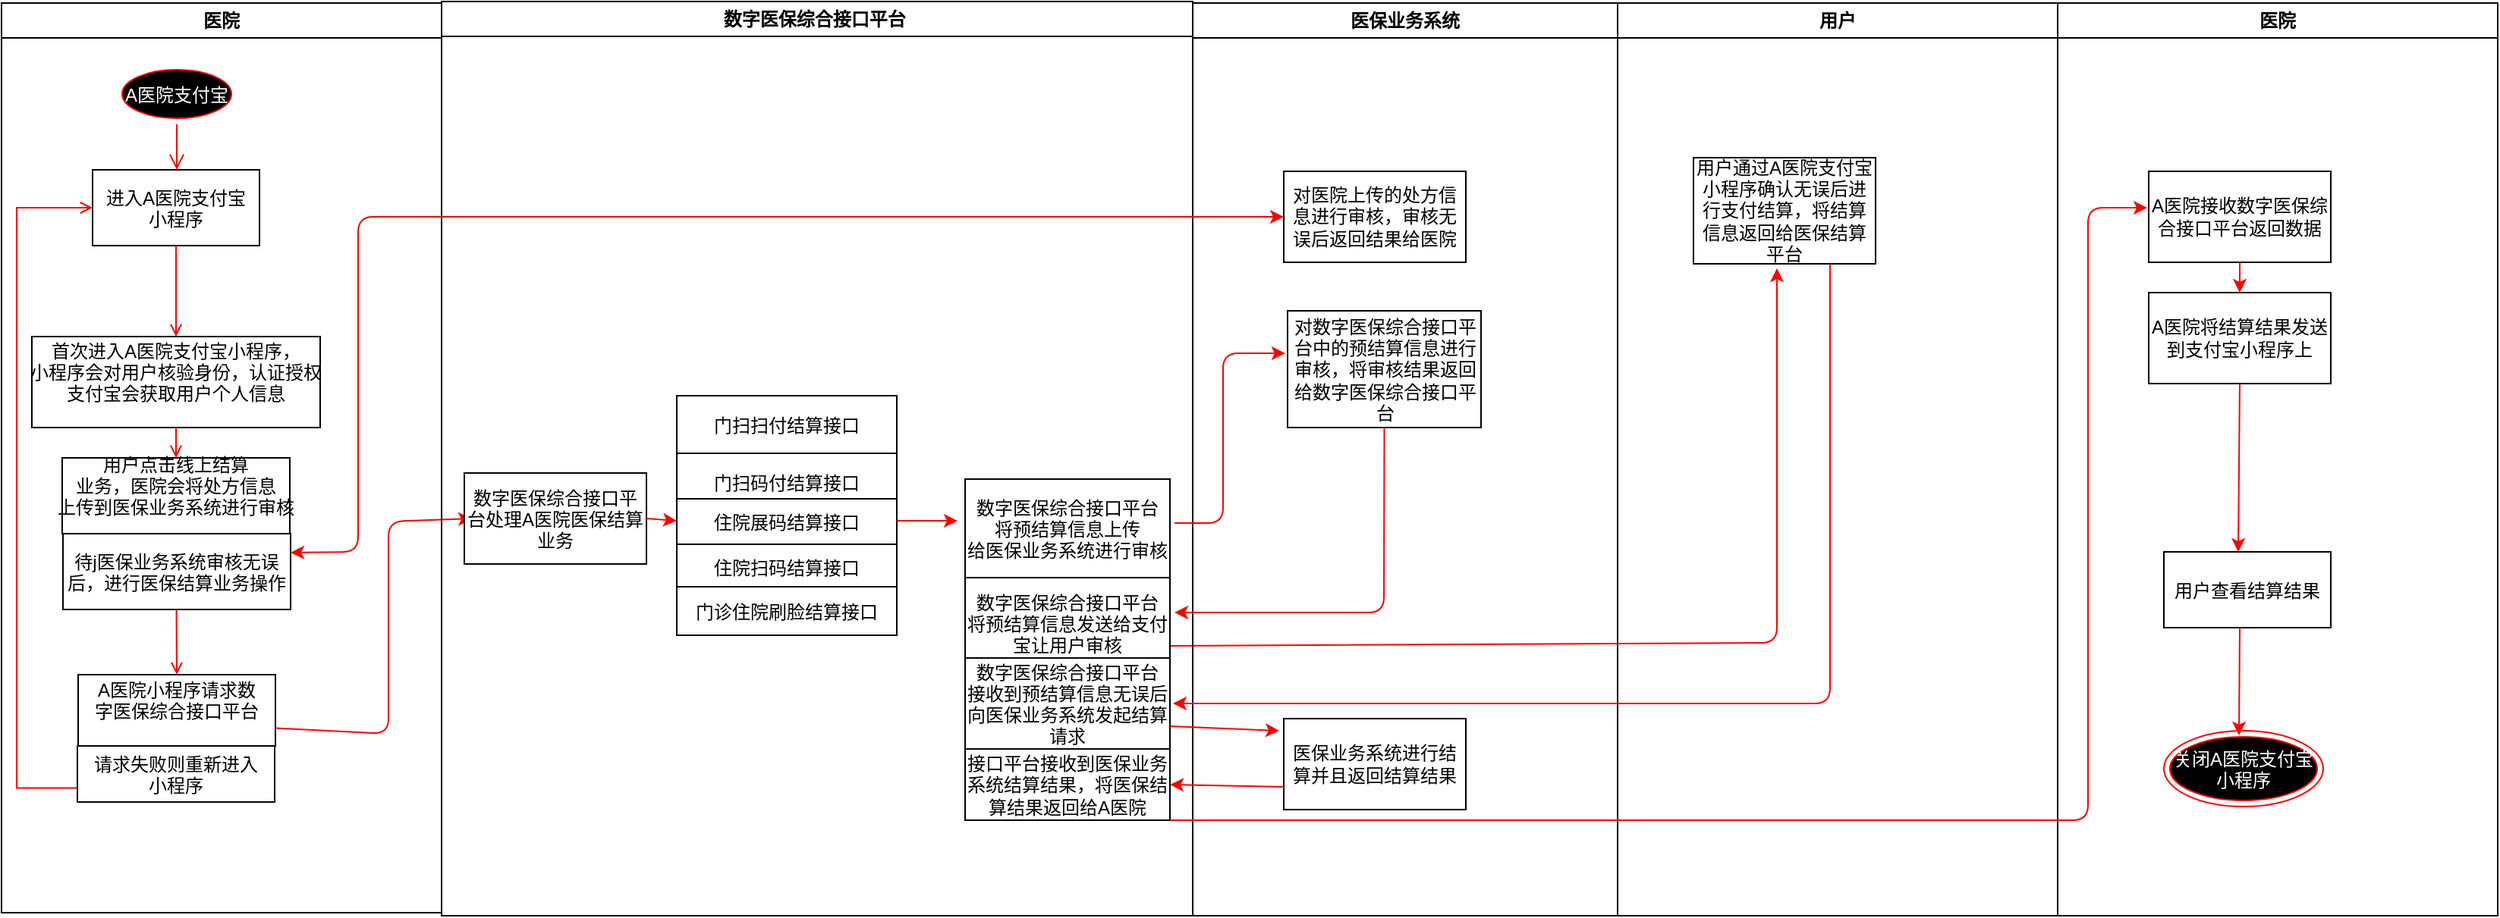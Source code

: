<mxfile version="13.11.0" type="github">
  <diagram name="Page-1" id="e7e014a7-5840-1c2e-5031-d8a46d1fe8dd">
    <mxGraphModel dx="1422" dy="762" grid="1" gridSize="10" guides="1" tooltips="1" connect="1" arrows="1" fold="1" page="1" pageScale="1" pageWidth="1169" pageHeight="826" background="#ffffff" math="0" shadow="0">
      <root>
        <mxCell id="0" />
        <mxCell id="1" parent="0" />
        <mxCell id="2" value="医院" style="swimlane;whiteSpace=wrap;startSize=23;" parent="1" vertex="1">
          <mxGeometry x="175" y="128" width="290" height="600" as="geometry" />
        </mxCell>
        <mxCell id="5" value="A医院支付宝" style="ellipse;shape=startState;fillColor=#000000;strokeColor=#ff0000;fontColor=#FFFFFF;" parent="2" vertex="1">
          <mxGeometry x="75.5" y="40" width="80" height="40" as="geometry" />
        </mxCell>
        <mxCell id="6" value="" style="edgeStyle=elbowEdgeStyle;elbow=horizontal;verticalAlign=bottom;endArrow=open;endSize=8;strokeColor=#FF0000;endFill=1;rounded=0" parent="2" source="5" target="7" edge="1">
          <mxGeometry x="100" y="40" as="geometry">
            <mxPoint x="115" y="110" as="targetPoint" />
          </mxGeometry>
        </mxCell>
        <mxCell id="7" value="进入A医院支付宝&#xa;小程序" style="" parent="2" vertex="1">
          <mxGeometry x="60" y="110" width="110" height="50" as="geometry" />
        </mxCell>
        <mxCell id="8" value="首次进入A医院支付宝小程序，&#xa;小程序会对用户核验身份，认证授权&#xa;支付宝会获取用户个人信息&#xa;" style="" parent="2" vertex="1">
          <mxGeometry x="20" y="220" width="190" height="60" as="geometry" />
        </mxCell>
        <mxCell id="9" value="" style="endArrow=open;strokeColor=#FF0000;endFill=1;rounded=0" parent="2" source="7" target="8" edge="1">
          <mxGeometry relative="1" as="geometry" />
        </mxCell>
        <mxCell id="10" value="A医院小程序请求数&#xa;字医保综合接口平台&#xa;" style="" parent="2" vertex="1">
          <mxGeometry x="50.5" y="443" width="130" height="47" as="geometry" />
        </mxCell>
        <mxCell id="11" value="" style="endArrow=open;strokeColor=#FF0000;endFill=1;rounded=0;entryX=0.5;entryY=0;entryDx=0;entryDy=0;" parent="2" source="8" target="JvweXrn4YNAcpIMkQRCn-87" edge="1">
          <mxGeometry relative="1" as="geometry" />
        </mxCell>
        <mxCell id="12" value="" style="edgeStyle=elbowEdgeStyle;elbow=horizontal;strokeColor=#FF0000;endArrow=open;endFill=1;rounded=0;exitX=0;exitY=0.75;exitDx=0;exitDy=0;" parent="2" source="JvweXrn4YNAcpIMkQRCn-44" target="7" edge="1">
          <mxGeometry width="100" height="100" relative="1" as="geometry">
            <mxPoint x="25" y="470" as="sourcePoint" />
            <mxPoint x="260" y="190" as="targetPoint" />
            <Array as="points">
              <mxPoint x="10" y="460" />
              <mxPoint x="10" y="323" />
              <mxPoint x="36" y="362" />
              <mxPoint x="36" y="352" />
              <mxPoint x="30" y="362" />
              <mxPoint x="30" y="250" />
            </Array>
          </mxGeometry>
        </mxCell>
        <mxCell id="JvweXrn4YNAcpIMkQRCn-44" value="请求失败则重新进入&#xa;小程序" style="" vertex="1" parent="2">
          <mxGeometry x="50" y="490" width="130" height="37" as="geometry" />
        </mxCell>
        <mxCell id="JvweXrn4YNAcpIMkQRCn-87" value="用户点击线上结算&#xa;业务，医院会将处方信息&#xa;上传到医保业务系统进行审核&#xa;" style="" vertex="1" parent="2">
          <mxGeometry x="40" y="300" width="150" height="50" as="geometry" />
        </mxCell>
        <mxCell id="JvweXrn4YNAcpIMkQRCn-94" value="" style="endArrow=open;strokeColor=#FF0000;endFill=1;rounded=0;entryX=0.5;entryY=0;entryDx=0;entryDy=0;exitX=0.5;exitY=1;exitDx=0;exitDy=0;" edge="1" parent="2" source="JvweXrn4YNAcpIMkQRCn-87" target="10">
          <mxGeometry relative="1" as="geometry">
            <mxPoint x="128" y="362" as="sourcePoint" />
            <mxPoint x="125" y="322" as="targetPoint" />
            <Array as="points" />
          </mxGeometry>
        </mxCell>
        <mxCell id="JvweXrn4YNAcpIMkQRCn-97" value="" style="endArrow=classic;html=1;strokeColor=#FF0000;fontColor=#FFFFFF;exitX=1;exitY=0.75;exitDx=0;exitDy=0;" edge="1" parent="2" source="10">
          <mxGeometry width="50" height="50" relative="1" as="geometry">
            <mxPoint x="180.5" y="430" as="sourcePoint" />
            <mxPoint x="310" y="340" as="targetPoint" />
            <Array as="points">
              <mxPoint x="255" y="482" />
              <mxPoint x="255" y="342" />
            </Array>
          </mxGeometry>
        </mxCell>
        <mxCell id="JvweXrn4YNAcpIMkQRCn-126" value="待j医保业务系统审核无误&#xa;后，进行医保结算业务操作" style="" vertex="1" parent="2">
          <mxGeometry x="40.5" y="350" width="150" height="50" as="geometry" />
        </mxCell>
        <mxCell id="4" value="医保业务系统" style="swimlane;whiteSpace=wrap" parent="1" vertex="1">
          <mxGeometry x="960" y="128" width="280" height="602" as="geometry" />
        </mxCell>
        <mxCell id="JvweXrn4YNAcpIMkQRCn-53" value="&lt;font color=&quot;#000000&quot;&gt;对医院上传的处方信息进行审核，审核无误后返回结果给医院&lt;/font&gt;" style="whiteSpace=wrap;html=1;fontColor=#FFFFFF;" vertex="1" parent="4">
          <mxGeometry x="60" y="111" width="120" height="60" as="geometry" />
        </mxCell>
        <mxCell id="JvweXrn4YNAcpIMkQRCn-64" value="" style="endArrow=classic;html=1;strokeColor=#FF0000;fontColor=#FFFFFF;exitX=0.5;exitY=1;exitDx=0;exitDy=0;entryX=0.5;entryY=0;entryDx=0;entryDy=0;" edge="1" parent="4" source="JvweXrn4YNAcpIMkQRCn-53">
          <mxGeometry width="50" height="50" relative="1" as="geometry">
            <mxPoint x="-6" y="157" as="sourcePoint" />
            <mxPoint x="120" y="171" as="targetPoint" />
            <Array as="points" />
          </mxGeometry>
        </mxCell>
        <mxCell id="JvweXrn4YNAcpIMkQRCn-95" value="&lt;font color=&quot;#000000&quot;&gt;对数字医保综合接口平台中的预结算信息进行审核，将审核结果返回给数字医保综合接口平台&lt;br&gt;&lt;/font&gt;" style="whiteSpace=wrap;html=1;fontColor=#FFFFFF;" vertex="1" parent="4">
          <mxGeometry x="62.5" y="203" width="127.5" height="77" as="geometry" />
        </mxCell>
        <mxCell id="JvweXrn4YNAcpIMkQRCn-118" value="&lt;font color=&quot;#000000&quot;&gt;医保业务系统进行结算并且返回结算结果&lt;/font&gt;" style="whiteSpace=wrap;html=1;fontColor=#FFFFFF;" vertex="1" parent="4">
          <mxGeometry x="60" y="472" width="120" height="60" as="geometry" />
        </mxCell>
        <mxCell id="JvweXrn4YNAcpIMkQRCn-67" value="用户" style="swimlane;whiteSpace=wrap" vertex="1" parent="1">
          <mxGeometry x="1240" y="128" width="290" height="602" as="geometry" />
        </mxCell>
        <mxCell id="JvweXrn4YNAcpIMkQRCn-112" value="" style="endArrow=classic;html=1;strokeColor=#FF0000;fontColor=#FFFFFF;exitX=1;exitY=0.75;exitDx=0;exitDy=0;" edge="1" parent="JvweXrn4YNAcpIMkQRCn-67" source="JvweXrn4YNAcpIMkQRCn-103">
          <mxGeometry width="50" height="50" relative="1" as="geometry">
            <mxPoint x="-230" y="434" as="sourcePoint" />
            <mxPoint x="105" y="175" as="targetPoint" />
            <Array as="points">
              <mxPoint x="105" y="422" />
            </Array>
          </mxGeometry>
        </mxCell>
        <mxCell id="JvweXrn4YNAcpIMkQRCn-125" style="edgeStyle=orthogonalEdgeStyle;rounded=0;orthogonalLoop=1;jettySize=auto;html=1;exitX=0;exitY=0.25;exitDx=0;exitDy=0;strokeColor=#FF0000;fontColor=#FFFFFF;" edge="1" parent="1" source="3">
          <mxGeometry relative="1" as="geometry">
            <mxPoint x="465" y="278" as="targetPoint" />
          </mxGeometry>
        </mxCell>
        <mxCell id="3" value="数字医保综合接口平台 " style="swimlane;whiteSpace=wrap" parent="1" vertex="1">
          <mxGeometry x="465" y="127" width="495" height="603" as="geometry" />
        </mxCell>
        <mxCell id="16" value="门扫码付结算接口" style="" parent="3" vertex="1">
          <mxGeometry x="155" y="298" width="145" height="38" as="geometry" />
        </mxCell>
        <mxCell id="30" value="住院展码结算接口" style="" parent="3" vertex="1">
          <mxGeometry x="155" y="328" width="145" height="30" as="geometry" />
        </mxCell>
        <mxCell id="JvweXrn4YNAcpIMkQRCn-48" value="住院扫码结算接口" style="" vertex="1" parent="3">
          <mxGeometry x="155" y="358" width="145" height="30" as="geometry" />
        </mxCell>
        <mxCell id="JvweXrn4YNAcpIMkQRCn-49" value="门诊住院刷脸结算接口" style="" vertex="1" parent="3">
          <mxGeometry x="155" y="386" width="145" height="32" as="geometry" />
        </mxCell>
        <mxCell id="JvweXrn4YNAcpIMkQRCn-52" value="数字医保综合接口平台&#xa;将预结算信息上传&#xa;给医保业务系统进行审核" style="" vertex="1" parent="3">
          <mxGeometry x="345" y="315" width="135" height="65" as="geometry" />
        </mxCell>
        <mxCell id="JvweXrn4YNAcpIMkQRCn-76" value="门扫扫付结算接口" style="" vertex="1" parent="3">
          <mxGeometry x="155" y="260" width="145" height="38" as="geometry" />
        </mxCell>
        <mxCell id="JvweXrn4YNAcpIMkQRCn-51" value="" style="endArrow=classic;html=1;strokeColor=#FF0000;fontColor=#FFFFFF;" edge="1" parent="3">
          <mxGeometry width="50" height="50" relative="1" as="geometry">
            <mxPoint x="300" y="342.5" as="sourcePoint" />
            <mxPoint x="340" y="342.5" as="targetPoint" />
            <Array as="points">
              <mxPoint x="310" y="342.5" />
            </Array>
          </mxGeometry>
        </mxCell>
        <mxCell id="JvweXrn4YNAcpIMkQRCn-98" value="数字医保综合接口平&#xa;台处理A医院医保结算&#xa;业务" style="" vertex="1" parent="3">
          <mxGeometry x="15" y="311" width="120" height="60" as="geometry" />
        </mxCell>
        <mxCell id="JvweXrn4YNAcpIMkQRCn-100" value="" style="endArrow=classic;html=1;strokeColor=#FF0000;fontColor=#FFFFFF;exitX=1;exitY=0.5;exitDx=0;exitDy=0;" edge="1" parent="3" source="JvweXrn4YNAcpIMkQRCn-98">
          <mxGeometry width="50" height="50" relative="1" as="geometry">
            <mxPoint x="145" y="342.5" as="sourcePoint" />
            <mxPoint x="155" y="343" as="targetPoint" />
            <Array as="points">
              <mxPoint x="155" y="342.5" />
            </Array>
          </mxGeometry>
        </mxCell>
        <mxCell id="JvweXrn4YNAcpIMkQRCn-103" value="数字医保综合接口平台&#xa;将预结算信息发送给支付&#xa;宝让用户审核" style="" vertex="1" parent="3">
          <mxGeometry x="345" y="380" width="135" height="60" as="geometry" />
        </mxCell>
        <mxCell id="JvweXrn4YNAcpIMkQRCn-117" value="数字医保综合接口平台&#xa;接收到预结算信息无误后&#xa;向医保业务系统发起结算&#xa;请求" style="" vertex="1" parent="3">
          <mxGeometry x="345" y="433" width="135" height="60" as="geometry" />
        </mxCell>
        <mxCell id="JvweXrn4YNAcpIMkQRCn-121" value="&lt;font color=&quot;#000000&quot;&gt;接口平台接收到医保业务系统结算结果，将医保结算结果返回给A医院&lt;/font&gt;" style="whiteSpace=wrap;html=1;fontColor=#FFFFFF;" vertex="1" parent="3">
          <mxGeometry x="345" y="493" width="135" height="47" as="geometry" />
        </mxCell>
        <mxCell id="JvweXrn4YNAcpIMkQRCn-101" value="" style="endArrow=classic;html=1;strokeColor=#FF0000;fontColor=#FFFFFF;entryX=-0.012;entryY=0.364;entryDx=0;entryDy=0;entryPerimeter=0;" edge="1" parent="1" target="JvweXrn4YNAcpIMkQRCn-95">
          <mxGeometry width="50" height="50" relative="1" as="geometry">
            <mxPoint x="948" y="471" as="sourcePoint" />
            <mxPoint x="830" y="420" as="targetPoint" />
            <Array as="points">
              <mxPoint x="980" y="471" />
              <mxPoint x="980" y="359" />
            </Array>
          </mxGeometry>
        </mxCell>
        <mxCell id="JvweXrn4YNAcpIMkQRCn-104" value="医院" style="swimlane;whiteSpace=wrap" vertex="1" parent="1">
          <mxGeometry x="1530" y="128" width="290" height="602" as="geometry" />
        </mxCell>
        <mxCell id="JvweXrn4YNAcpIMkQRCn-105" value="用户查看结算结果" style="" vertex="1" parent="JvweXrn4YNAcpIMkQRCn-104">
          <mxGeometry x="70" y="362" width="110" height="50" as="geometry" />
        </mxCell>
        <mxCell id="JvweXrn4YNAcpIMkQRCn-106" value="关闭A医院支付宝&#xa;小程序" style="ellipse;shape=endState;fillColor=#000000;strokeColor=#ff0000;fontColor=#FFFFFF;" vertex="1" parent="JvweXrn4YNAcpIMkQRCn-104">
          <mxGeometry x="70" y="480" width="105" height="50" as="geometry" />
        </mxCell>
        <mxCell id="JvweXrn4YNAcpIMkQRCn-107" value="&lt;font color=&quot;#000000&quot;&gt;A医院接收数字医保综合接口平台返回数据&lt;/font&gt;" style="whiteSpace=wrap;html=1;fontColor=#FFFFFF;" vertex="1" parent="JvweXrn4YNAcpIMkQRCn-104">
          <mxGeometry x="60" y="111" width="120" height="60" as="geometry" />
        </mxCell>
        <mxCell id="JvweXrn4YNAcpIMkQRCn-108" value="&lt;font color=&quot;#000000&quot;&gt;A医院将结算结果发送到支付宝小程序上&lt;/font&gt;" style="whiteSpace=wrap;html=1;fontColor=#FFFFFF;" vertex="1" parent="JvweXrn4YNAcpIMkQRCn-104">
          <mxGeometry x="60" y="191" width="120" height="60" as="geometry" />
        </mxCell>
        <mxCell id="JvweXrn4YNAcpIMkQRCn-109" value="" style="endArrow=classic;html=1;strokeColor=#FF0000;fontColor=#FFFFFF;exitX=0.5;exitY=1;exitDx=0;exitDy=0;entryX=0.5;entryY=0;entryDx=0;entryDy=0;" edge="1" parent="JvweXrn4YNAcpIMkQRCn-104" source="JvweXrn4YNAcpIMkQRCn-107" target="JvweXrn4YNAcpIMkQRCn-108">
          <mxGeometry width="50" height="50" relative="1" as="geometry">
            <mxPoint x="-6" y="157" as="sourcePoint" />
            <mxPoint x="69" y="157" as="targetPoint" />
            <Array as="points" />
          </mxGeometry>
        </mxCell>
        <mxCell id="JvweXrn4YNAcpIMkQRCn-110" value="" style="endArrow=classic;html=1;strokeColor=#FF0000;fontColor=#FFFFFF;exitX=0.5;exitY=1;exitDx=0;exitDy=0;" edge="1" parent="JvweXrn4YNAcpIMkQRCn-104" source="JvweXrn4YNAcpIMkQRCn-108">
          <mxGeometry width="50" height="50" relative="1" as="geometry">
            <mxPoint x="-361" y="260" as="sourcePoint" />
            <mxPoint x="119" y="362" as="targetPoint" />
          </mxGeometry>
        </mxCell>
        <mxCell id="JvweXrn4YNAcpIMkQRCn-111" value="" style="endArrow=classic;html=1;strokeColor=#FF0000;fontColor=#FFFFFF;" edge="1" parent="JvweXrn4YNAcpIMkQRCn-104">
          <mxGeometry width="50" height="50" relative="1" as="geometry">
            <mxPoint x="120" y="412" as="sourcePoint" />
            <mxPoint x="119.5" y="483" as="targetPoint" />
          </mxGeometry>
        </mxCell>
        <mxCell id="JvweXrn4YNAcpIMkQRCn-102" value="" style="endArrow=classic;html=1;strokeColor=#FF0000;fontColor=#FFFFFF;exitX=0.5;exitY=1;exitDx=0;exitDy=0;" edge="1" parent="1" source="JvweXrn4YNAcpIMkQRCn-95">
          <mxGeometry width="50" height="50" relative="1" as="geometry">
            <mxPoint x="1086" y="460" as="sourcePoint" />
            <mxPoint x="948" y="530" as="targetPoint" />
            <Array as="points">
              <mxPoint x="1086" y="530" />
              <mxPoint x="990" y="530" />
            </Array>
          </mxGeometry>
        </mxCell>
        <mxCell id="JvweXrn4YNAcpIMkQRCn-114" value="&lt;font color=&quot;#000000&quot;&gt;用户通过A医院支付宝小程序确认无误后进行支付结算，将结算信息返回给医保结算&lt;br&gt;平台&lt;br&gt;&lt;/font&gt;" style="whiteSpace=wrap;html=1;fontColor=#FFFFFF;" vertex="1" parent="1">
          <mxGeometry x="1290" y="230" width="120" height="70" as="geometry" />
        </mxCell>
        <mxCell id="JvweXrn4YNAcpIMkQRCn-116" value="" style="endArrow=classic;html=1;strokeColor=#FF0000;fontColor=#FFFFFF;exitX=0.75;exitY=1;exitDx=0;exitDy=0;" edge="1" parent="1" source="JvweXrn4YNAcpIMkQRCn-114">
          <mxGeometry width="50" height="50" relative="1" as="geometry">
            <mxPoint x="1380" y="387" as="sourcePoint" />
            <mxPoint x="947" y="590" as="targetPoint" />
            <Array as="points">
              <mxPoint x="1380" y="590" />
            </Array>
          </mxGeometry>
        </mxCell>
        <mxCell id="JvweXrn4YNAcpIMkQRCn-119" value="" style="endArrow=classic;html=1;strokeColor=#FF0000;fontColor=#FFFFFF;exitX=1;exitY=0.75;exitDx=0;exitDy=0;" edge="1" parent="1" source="JvweXrn4YNAcpIMkQRCn-117">
          <mxGeometry width="50" height="50" relative="1" as="geometry">
            <mxPoint x="880" y="640" as="sourcePoint" />
            <mxPoint x="1017" y="608" as="targetPoint" />
            <Array as="points" />
          </mxGeometry>
        </mxCell>
        <mxCell id="JvweXrn4YNAcpIMkQRCn-120" value="" style="endArrow=classic;html=1;strokeColor=#FF0000;fontColor=#FFFFFF;exitX=0;exitY=0.75;exitDx=0;exitDy=0;entryX=1;entryY=0.5;entryDx=0;entryDy=0;" edge="1" parent="1" source="JvweXrn4YNAcpIMkQRCn-118" target="JvweXrn4YNAcpIMkQRCn-121">
          <mxGeometry width="50" height="50" relative="1" as="geometry">
            <mxPoint x="1090" y="680" as="sourcePoint" />
            <mxPoint x="930" y="680" as="targetPoint" />
            <Array as="points" />
          </mxGeometry>
        </mxCell>
        <mxCell id="JvweXrn4YNAcpIMkQRCn-123" value="" style="endArrow=classic;html=1;strokeColor=#FF0000;fontColor=#FFFFFF;exitX=1;exitY=1;exitDx=0;exitDy=0;entryX=-0.008;entryY=0.4;entryDx=0;entryDy=0;entryPerimeter=0;" edge="1" parent="1" source="JvweXrn4YNAcpIMkQRCn-121" target="JvweXrn4YNAcpIMkQRCn-107">
          <mxGeometry width="50" height="50" relative="1" as="geometry">
            <mxPoint x="850" y="500" as="sourcePoint" />
            <mxPoint x="1540" y="250" as="targetPoint" />
            <Array as="points">
              <mxPoint x="1550" y="667" />
              <mxPoint x="1550" y="263" />
            </Array>
          </mxGeometry>
        </mxCell>
        <mxCell id="JvweXrn4YNAcpIMkQRCn-124" value="" style="endArrow=classic;startArrow=classic;html=1;strokeColor=#FF0000;fontColor=#FFFFFF;entryX=0;entryY=0.5;entryDx=0;entryDy=0;exitX=1;exitY=0.25;exitDx=0;exitDy=0;" edge="1" parent="1" source="JvweXrn4YNAcpIMkQRCn-126" target="JvweXrn4YNAcpIMkQRCn-53">
          <mxGeometry width="50" height="50" relative="1" as="geometry">
            <mxPoint x="410" y="480" as="sourcePoint" />
            <mxPoint x="900" y="450" as="targetPoint" />
            <Array as="points">
              <mxPoint x="410" y="490" />
              <mxPoint x="410" y="269" />
            </Array>
          </mxGeometry>
        </mxCell>
      </root>
    </mxGraphModel>
  </diagram>
</mxfile>
